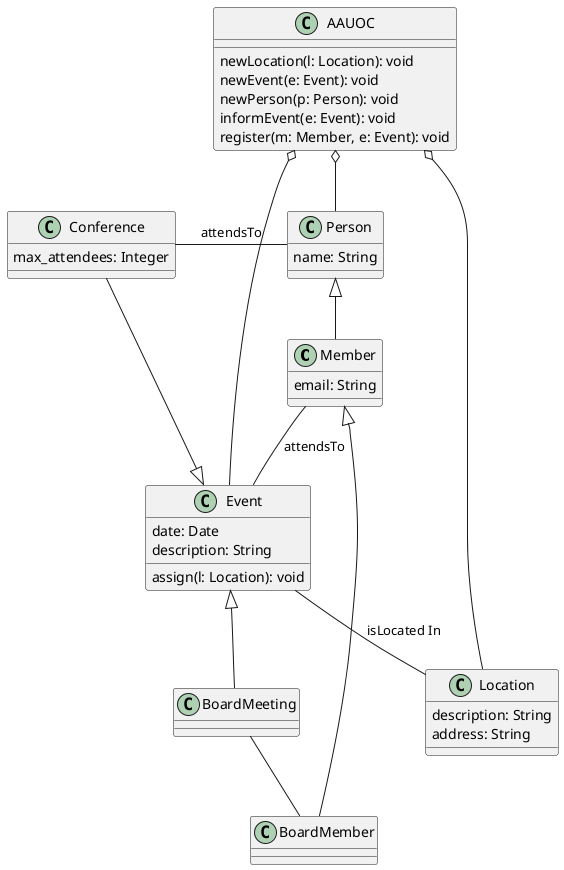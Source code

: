 @startuml
Class Member{
                 {field} email: String
                 }
Class BoardMember{
                 }
Class Event{
           {field} date: Date
           {field} description: String
           {method} assign(l: Location): void
           }
Class Conference{
                {field} max_attendees: Integer
                }
Class BoardMeeting{
                  }
Class Location{
              {field} description: String
              {field} address: String
              }
Class Person{
            {field} name: String
            }
Class AAUOC{
           {method} newLocation(l: Location): void
           {method} newEvent(e: Event): void
           {method} newPerson(p: Person): void
           {method} informEvent(e: Event): void
           {method} register(m: Member, e: Event): void
           }

AAUOC o-- Location
AAUOC o-- Event
AAUOC o-- Person

Event -- Location : isLocated In

Event <|-- BoardMeeting
Event <|-- Conference

Person <|-- Member
Conference - Person : attendsTo

Member <|-- BoardMember
Member -- Event : attendsTo

BoardMeeting -- BoardMember

@enduml
